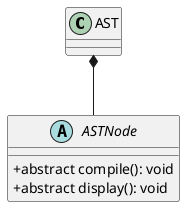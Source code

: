 @startuml
skinparam classAttributeIconSize 0
AST *-- ASTNode

abstract class ASTNode {
  +abstract compile(): void
  +abstract display(): void
}
@enduml
